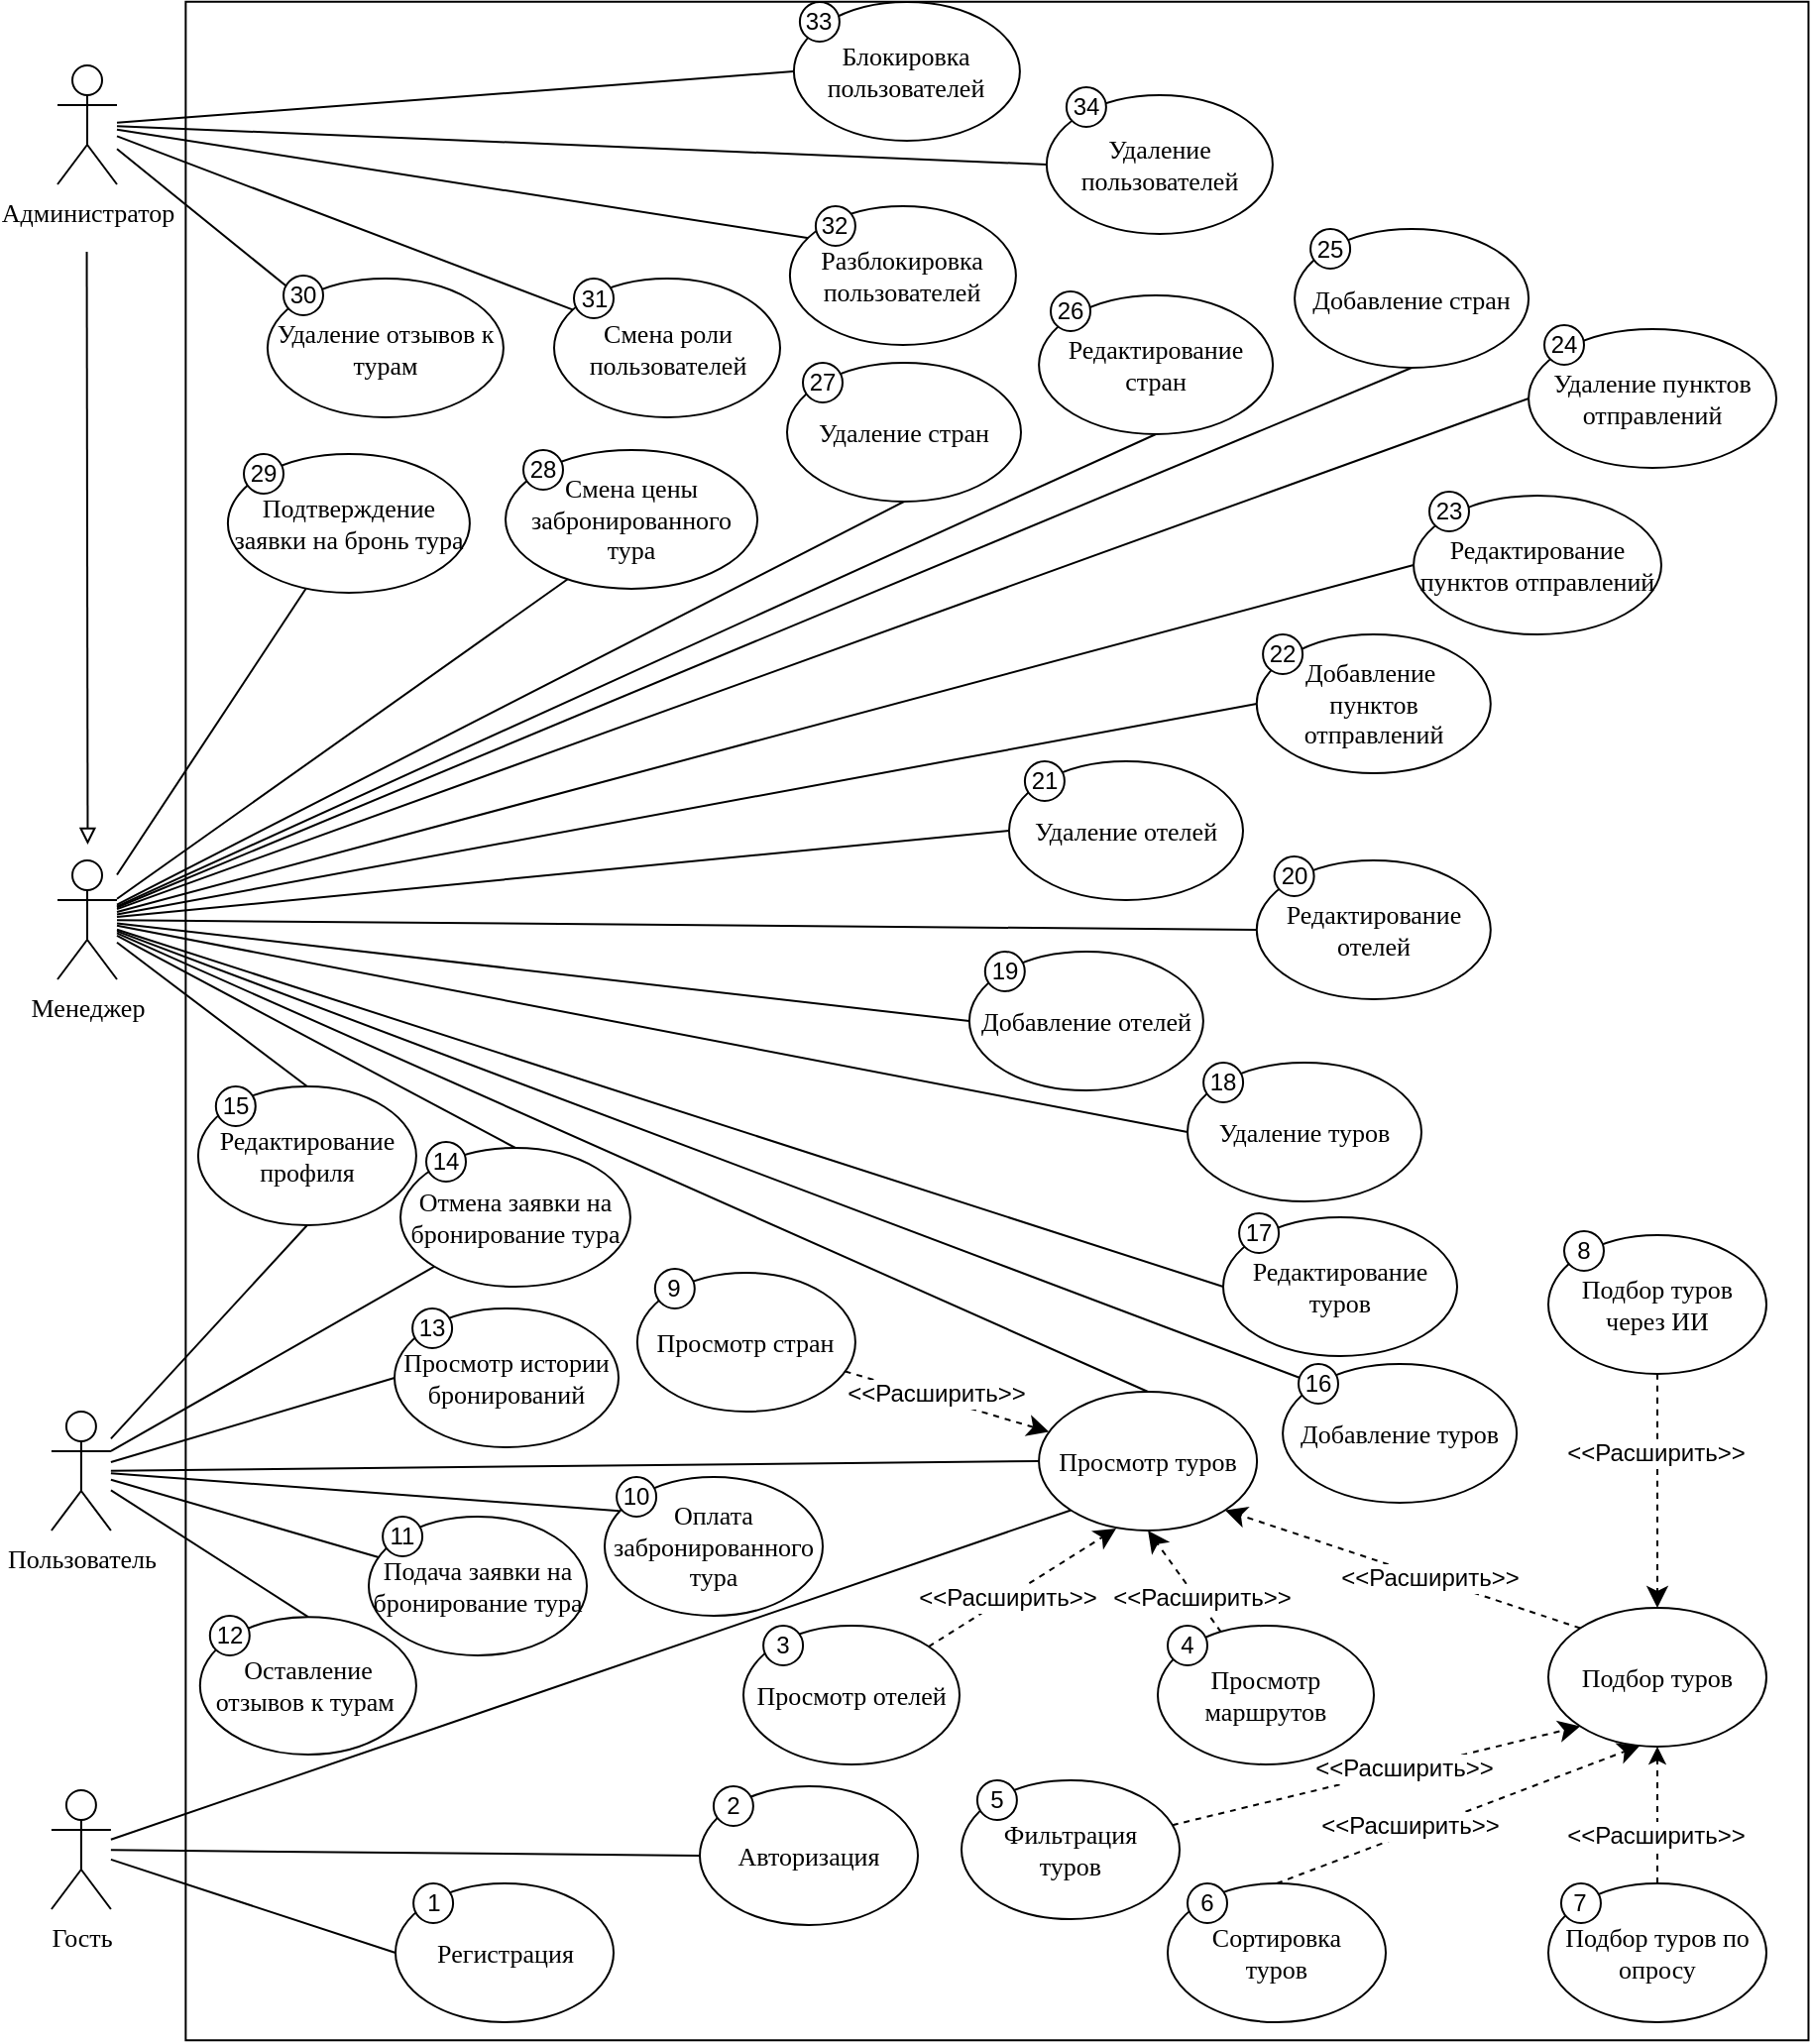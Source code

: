 <mxfile version="26.2.14">
  <diagram name="Страница — 1" id="NZbn_GLvDckBzevisfvI">
    <mxGraphModel dx="1895" dy="1116" grid="0" gridSize="10" guides="1" tooltips="1" connect="1" arrows="1" fold="1" page="0" pageScale="1" pageWidth="1169" pageHeight="1654" math="0" shadow="0">
      <root>
        <mxCell id="0" />
        <mxCell id="1" parent="0" />
        <mxCell id="JH5U76IGOBcUqnHT-_Kr-2" value="" style="rounded=0;whiteSpace=wrap;html=1;rotation=90;" parent="1" vertex="1">
          <mxGeometry x="207.83" y="419.73" width="1028.25" height="818.55" as="geometry" />
        </mxCell>
        <mxCell id="p_r1cKh_CzRkiVNsoP0s-78" style="edgeStyle=none;curved=1;rounded=0;orthogonalLoop=1;jettySize=auto;html=1;entryX=0;entryY=0.5;entryDx=0;entryDy=0;fontSize=12;startSize=8;endSize=8;endArrow=none;endFill=0;" parent="1" source="svQCepNTFexyG-QFbBfc-3" target="p_r1cKh_CzRkiVNsoP0s-5" edge="1">
          <mxGeometry relative="1" as="geometry" />
        </mxCell>
        <mxCell id="bwHQZoLI509qidypqNT2-47" style="rounded=0;orthogonalLoop=1;jettySize=auto;html=1;entryX=0;entryY=0.5;entryDx=0;entryDy=0;endArrow=none;endFill=0;" parent="1" source="svQCepNTFexyG-QFbBfc-3" target="JH5U76IGOBcUqnHT-_Kr-12" edge="1">
          <mxGeometry relative="1" as="geometry" />
        </mxCell>
        <mxCell id="pDSoibewKa74b2x92ERq-3" style="edgeStyle=none;curved=1;rounded=0;orthogonalLoop=1;jettySize=auto;html=1;entryX=0;entryY=1;entryDx=0;entryDy=0;fontSize=12;startSize=8;endSize=8;endArrow=none;startFill=0;" parent="1" source="svQCepNTFexyG-QFbBfc-3" target="PDdnuKzg3xYcXvbAcvYy-11" edge="1">
          <mxGeometry relative="1" as="geometry" />
        </mxCell>
        <mxCell id="svQCepNTFexyG-QFbBfc-3" value="Гость" style="shape=umlActor;verticalLabelPosition=bottom;verticalAlign=top;html=1;outlineConnect=0;fontFamily=Times New Roman;fontSize=13;" parent="1" vertex="1">
          <mxGeometry x="244.95" y="1217" width="30" height="60" as="geometry" />
        </mxCell>
        <mxCell id="OeR3qFUjESxq3L1rICcf-12" style="edgeStyle=none;shape=connector;rounded=0;orthogonalLoop=1;jettySize=auto;html=1;labelBackgroundColor=default;strokeColor=default;align=center;verticalAlign=middle;fontFamily=Helvetica;fontSize=11;fontColor=default;endArrow=none;endFill=0;entryX=0.5;entryY=0;entryDx=0;entryDy=0;" parent="1" source="svQCepNTFexyG-QFbBfc-7" target="OeR3qFUjESxq3L1rICcf-9" edge="1">
          <mxGeometry relative="1" as="geometry" />
        </mxCell>
        <mxCell id="OeR3qFUjESxq3L1rICcf-13" style="edgeStyle=none;shape=connector;rounded=0;orthogonalLoop=1;jettySize=auto;html=1;labelBackgroundColor=default;strokeColor=default;align=center;verticalAlign=middle;fontFamily=Helvetica;fontSize=11;fontColor=default;endArrow=none;endFill=0;" parent="1" source="svQCepNTFexyG-QFbBfc-7" target="OeR3qFUjESxq3L1rICcf-8" edge="1">
          <mxGeometry relative="1" as="geometry">
            <mxPoint x="294.95" y="1129.396" as="sourcePoint" />
          </mxGeometry>
        </mxCell>
        <mxCell id="MzlMPMZbUSvePP-ofC2E-21" style="edgeStyle=none;curved=1;rounded=0;orthogonalLoop=1;jettySize=auto;html=1;exitX=1;exitY=0.333;exitDx=0;exitDy=0;exitPerimeter=0;entryX=0;entryY=1;entryDx=0;entryDy=0;fontSize=12;startSize=8;endSize=8;endArrow=none;startFill=0;" parent="1" source="svQCepNTFexyG-QFbBfc-7" target="MzlMPMZbUSvePP-ofC2E-16" edge="1">
          <mxGeometry relative="1" as="geometry" />
        </mxCell>
        <mxCell id="MzlMPMZbUSvePP-ofC2E-22" style="edgeStyle=none;curved=1;rounded=0;orthogonalLoop=1;jettySize=auto;html=1;entryX=0.067;entryY=0.244;entryDx=0;entryDy=0;fontSize=12;startSize=8;endSize=8;endArrow=none;startFill=0;entryPerimeter=0;" parent="1" source="svQCepNTFexyG-QFbBfc-7" target="MzlMPMZbUSvePP-ofC2E-18" edge="1">
          <mxGeometry relative="1" as="geometry" />
        </mxCell>
        <mxCell id="MzlMPMZbUSvePP-ofC2E-54" style="edgeStyle=none;curved=1;rounded=0;orthogonalLoop=1;jettySize=auto;html=1;entryX=0.5;entryY=1;entryDx=0;entryDy=0;fontSize=12;startSize=8;endSize=8;endArrow=none;startFill=0;" parent="1" source="svQCepNTFexyG-QFbBfc-7" target="MzlMPMZbUSvePP-ofC2E-52" edge="1">
          <mxGeometry relative="1" as="geometry" />
        </mxCell>
        <mxCell id="PDdnuKzg3xYcXvbAcvYy-16" style="edgeStyle=none;curved=1;rounded=0;orthogonalLoop=1;jettySize=auto;html=1;entryX=0;entryY=0.5;entryDx=0;entryDy=0;fontSize=12;startSize=8;endSize=8;endArrow=none;startFill=0;" parent="1" source="svQCepNTFexyG-QFbBfc-7" target="PDdnuKzg3xYcXvbAcvYy-11" edge="1">
          <mxGeometry relative="1" as="geometry" />
        </mxCell>
        <mxCell id="PDdnuKzg3xYcXvbAcvYy-90" style="edgeStyle=none;curved=1;rounded=0;orthogonalLoop=1;jettySize=auto;html=1;fontSize=12;startSize=8;endSize=8;endArrow=none;startFill=0;entryX=0;entryY=0.5;entryDx=0;entryDy=0;" parent="1" source="svQCepNTFexyG-QFbBfc-7" target="PDdnuKzg3xYcXvbAcvYy-86" edge="1">
          <mxGeometry relative="1" as="geometry">
            <mxPoint x="677" y="1135" as="targetPoint" />
          </mxGeometry>
        </mxCell>
        <mxCell id="svQCepNTFexyG-QFbBfc-7" value="Пользователь" style="shape=umlActor;verticalLabelPosition=bottom;verticalAlign=top;html=1;outlineConnect=0;fontFamily=Times New Roman;fontSize=13;" parent="1" vertex="1">
          <mxGeometry x="244.95" y="1026" width="30" height="60" as="geometry" />
        </mxCell>
        <mxCell id="JH5U76IGOBcUqnHT-_Kr-21" style="rounded=0;orthogonalLoop=1;jettySize=auto;html=1;exitX=0.5;exitY=0;exitDx=0;exitDy=0;dashed=1;endArrow=classic;endFill=1;entryX=0.5;entryY=1;entryDx=0;entryDy=0;" parent="1" source="OeR3qFUjESxq3L1rICcf-7" target="OeR3qFUjESxq3L1rICcf-10" edge="1">
          <mxGeometry relative="1" as="geometry" />
        </mxCell>
        <mxCell id="OeR3qFUjESxq3L1rICcf-7" value="&lt;span style=&quot;font-size: 13px;&quot;&gt;Подбор туров по опросу&lt;/span&gt;" style="ellipse;whiteSpace=wrap;html=1;fontFamily=Times New Roman;" parent="1" vertex="1">
          <mxGeometry x="1000" y="1264" width="110" height="70" as="geometry" />
        </mxCell>
        <mxCell id="OeR3qFUjESxq3L1rICcf-8" value="Подача заявки на бронирование тура" style="ellipse;whiteSpace=wrap;html=1;fontFamily=Times New Roman;fontSize=13;" parent="1" vertex="1">
          <mxGeometry x="405" y="1079" width="110" height="70" as="geometry" />
        </mxCell>
        <mxCell id="OeR3qFUjESxq3L1rICcf-9" value="&lt;font&gt;Оставление отзывов к турам&amp;nbsp;&lt;/font&gt;" style="ellipse;whiteSpace=wrap;html=1;fontFamily=Times New Roman;fontSize=13;" parent="1" vertex="1">
          <mxGeometry x="319.9" y="1129.6" width="109.05" height="69.4" as="geometry" />
        </mxCell>
        <mxCell id="pDSoibewKa74b2x92ERq-12" style="edgeStyle=none;curved=1;rounded=0;orthogonalLoop=1;jettySize=auto;html=1;exitX=0;exitY=0;exitDx=0;exitDy=0;entryX=1;entryY=1;entryDx=0;entryDy=0;fontSize=12;startSize=8;endSize=8;dashed=1;" parent="1" source="OeR3qFUjESxq3L1rICcf-10" target="PDdnuKzg3xYcXvbAcvYy-11" edge="1">
          <mxGeometry relative="1" as="geometry" />
        </mxCell>
        <mxCell id="OeR3qFUjESxq3L1rICcf-10" value="&lt;span style=&quot;font-size: 13px;&quot;&gt;Подбор туров&lt;/span&gt;" style="ellipse;whiteSpace=wrap;html=1;fontFamily=Times New Roman;" parent="1" vertex="1">
          <mxGeometry x="1000.0" y="1125" width="110" height="70" as="geometry" />
        </mxCell>
        <mxCell id="MzlMPMZbUSvePP-ofC2E-49" style="edgeStyle=none;curved=1;rounded=0;orthogonalLoop=1;jettySize=auto;html=1;entryX=0.251;entryY=0.925;entryDx=0;entryDy=0;fontSize=12;startSize=8;endSize=8;endArrow=none;startFill=0;entryPerimeter=0;" parent="1" source="zMWsZsheXrGuxRjLxGXC-20" target="MzlMPMZbUSvePP-ofC2E-41" edge="1">
          <mxGeometry relative="1" as="geometry" />
        </mxCell>
        <mxCell id="MzlMPMZbUSvePP-ofC2E-55" style="edgeStyle=none;curved=1;rounded=0;orthogonalLoop=1;jettySize=auto;html=1;entryX=0.5;entryY=0;entryDx=0;entryDy=0;fontSize=12;startSize=8;endSize=8;endArrow=none;startFill=0;" parent="1" source="zMWsZsheXrGuxRjLxGXC-20" target="MzlMPMZbUSvePP-ofC2E-52" edge="1">
          <mxGeometry relative="1" as="geometry" />
        </mxCell>
        <mxCell id="3vdqsZ3w8sdcXz_G86xq-1" style="edgeStyle=none;curved=1;rounded=0;orthogonalLoop=1;jettySize=auto;html=1;entryX=0.5;entryY=0;entryDx=0;entryDy=0;fontSize=12;startSize=8;endSize=8;endArrow=none;startFill=0;" parent="1" source="zMWsZsheXrGuxRjLxGXC-20" target="MzlMPMZbUSvePP-ofC2E-16" edge="1">
          <mxGeometry relative="1" as="geometry" />
        </mxCell>
        <mxCell id="PDdnuKzg3xYcXvbAcvYy-12" style="edgeStyle=none;curved=1;rounded=0;orthogonalLoop=1;jettySize=auto;html=1;entryX=0.5;entryY=0;entryDx=0;entryDy=0;fontSize=12;startSize=8;endSize=8;endArrow=none;startFill=0;" parent="1" source="zMWsZsheXrGuxRjLxGXC-20" target="PDdnuKzg3xYcXvbAcvYy-11" edge="1">
          <mxGeometry relative="1" as="geometry" />
        </mxCell>
        <mxCell id="PDdnuKzg3xYcXvbAcvYy-24" style="edgeStyle=none;curved=1;rounded=0;orthogonalLoop=1;jettySize=auto;html=1;entryX=0.5;entryY=1;entryDx=0;entryDy=0;fontSize=12;startSize=8;endSize=8;endArrow=none;startFill=0;" parent="1" source="zMWsZsheXrGuxRjLxGXC-20" target="Wh_skNTm_gRzkw5U1JLL-6" edge="1">
          <mxGeometry relative="1" as="geometry" />
        </mxCell>
        <mxCell id="PDdnuKzg3xYcXvbAcvYy-26" style="edgeStyle=none;curved=1;rounded=0;orthogonalLoop=1;jettySize=auto;html=1;entryX=0.5;entryY=1;entryDx=0;entryDy=0;fontSize=12;startSize=8;endSize=8;endArrow=none;startFill=0;" parent="1" source="zMWsZsheXrGuxRjLxGXC-20" target="Wh_skNTm_gRzkw5U1JLL-7" edge="1">
          <mxGeometry relative="1" as="geometry" />
        </mxCell>
        <mxCell id="PDdnuKzg3xYcXvbAcvYy-27" style="edgeStyle=none;curved=1;rounded=0;orthogonalLoop=1;jettySize=auto;html=1;entryX=0.5;entryY=1;entryDx=0;entryDy=0;fontSize=12;startSize=8;endSize=8;endArrow=none;startFill=0;" parent="1" source="zMWsZsheXrGuxRjLxGXC-20" target="Wh_skNTm_gRzkw5U1JLL-13" edge="1">
          <mxGeometry relative="1" as="geometry" />
        </mxCell>
        <mxCell id="PDdnuKzg3xYcXvbAcvYy-28" style="edgeStyle=none;curved=1;rounded=0;orthogonalLoop=1;jettySize=auto;html=1;entryX=0;entryY=0.5;entryDx=0;entryDy=0;fontSize=12;startSize=8;endSize=8;endArrow=none;startFill=0;" parent="1" source="zMWsZsheXrGuxRjLxGXC-20" target="Wh_skNTm_gRzkw5U1JLL-24" edge="1">
          <mxGeometry relative="1" as="geometry" />
        </mxCell>
        <mxCell id="PDdnuKzg3xYcXvbAcvYy-29" style="edgeStyle=none;curved=1;rounded=0;orthogonalLoop=1;jettySize=auto;html=1;entryX=0;entryY=0.5;entryDx=0;entryDy=0;fontSize=12;startSize=8;endSize=8;endArrow=none;startFill=0;" parent="1" source="zMWsZsheXrGuxRjLxGXC-20" target="Wh_skNTm_gRzkw5U1JLL-22" edge="1">
          <mxGeometry relative="1" as="geometry" />
        </mxCell>
        <mxCell id="PDdnuKzg3xYcXvbAcvYy-30" style="edgeStyle=none;curved=1;rounded=0;orthogonalLoop=1;jettySize=auto;html=1;entryX=0;entryY=0.5;entryDx=0;entryDy=0;fontSize=12;startSize=8;endSize=8;endArrow=none;startFill=0;" parent="1" source="zMWsZsheXrGuxRjLxGXC-20" target="Wh_skNTm_gRzkw5U1JLL-8" edge="1">
          <mxGeometry relative="1" as="geometry" />
        </mxCell>
        <mxCell id="PDdnuKzg3xYcXvbAcvYy-31" style="edgeStyle=none;curved=1;rounded=0;orthogonalLoop=1;jettySize=auto;html=1;entryX=0;entryY=0.5;entryDx=0;entryDy=0;fontSize=12;startSize=8;endSize=8;endArrow=none;startFill=0;" parent="1" source="zMWsZsheXrGuxRjLxGXC-20" target="Wh_skNTm_gRzkw5U1JLL-12" edge="1">
          <mxGeometry relative="1" as="geometry" />
        </mxCell>
        <mxCell id="PDdnuKzg3xYcXvbAcvYy-32" style="edgeStyle=none;curved=1;rounded=0;orthogonalLoop=1;jettySize=auto;html=1;entryX=0;entryY=0.5;entryDx=0;entryDy=0;fontSize=12;startSize=8;endSize=8;endArrow=none;startFill=0;" parent="1" source="zMWsZsheXrGuxRjLxGXC-20" target="Wh_skNTm_gRzkw5U1JLL-27" edge="1">
          <mxGeometry relative="1" as="geometry" />
        </mxCell>
        <mxCell id="PDdnuKzg3xYcXvbAcvYy-33" style="edgeStyle=none;curved=1;rounded=0;orthogonalLoop=1;jettySize=auto;html=1;entryX=0;entryY=0.5;entryDx=0;entryDy=0;fontSize=12;startSize=8;endSize=8;endArrow=none;startFill=0;" parent="1" source="zMWsZsheXrGuxRjLxGXC-20" target="Wh_skNTm_gRzkw5U1JLL-10" edge="1">
          <mxGeometry relative="1" as="geometry" />
        </mxCell>
        <mxCell id="PDdnuKzg3xYcXvbAcvYy-34" style="edgeStyle=none;curved=1;rounded=0;orthogonalLoop=1;jettySize=auto;html=1;entryX=0;entryY=0.5;entryDx=0;entryDy=0;fontSize=12;startSize=8;endSize=8;endArrow=none;startFill=0;" parent="1" source="zMWsZsheXrGuxRjLxGXC-20" target="Wh_skNTm_gRzkw5U1JLL-2" edge="1">
          <mxGeometry relative="1" as="geometry" />
        </mxCell>
        <mxCell id="PDdnuKzg3xYcXvbAcvYy-35" style="edgeStyle=none;curved=1;rounded=0;orthogonalLoop=1;jettySize=auto;html=1;entryX=0;entryY=0.5;entryDx=0;entryDy=0;fontSize=12;startSize=8;endSize=8;endArrow=none;startFill=0;" parent="1" source="zMWsZsheXrGuxRjLxGXC-20" target="Wh_skNTm_gRzkw5U1JLL-11" edge="1">
          <mxGeometry relative="1" as="geometry" />
        </mxCell>
        <mxCell id="PDdnuKzg3xYcXvbAcvYy-36" style="edgeStyle=none;curved=1;rounded=0;orthogonalLoop=1;jettySize=auto;html=1;entryX=0;entryY=0;entryDx=0;entryDy=0;fontSize=12;startSize=8;endSize=8;endArrow=none;startFill=0;" parent="1" source="zMWsZsheXrGuxRjLxGXC-20" target="Wh_skNTm_gRzkw5U1JLL-23" edge="1">
          <mxGeometry relative="1" as="geometry" />
        </mxCell>
        <mxCell id="zMWsZsheXrGuxRjLxGXC-20" value="Менеджер" style="shape=umlActor;verticalLabelPosition=bottom;verticalAlign=top;html=1;outlineConnect=0;fontFamily=Times New Roman;fontSize=13;" parent="1" vertex="1">
          <mxGeometry x="248" y="748" width="30" height="60" as="geometry" />
        </mxCell>
        <mxCell id="Tde1RYHnbCcCl4A8BDwN-28" style="rounded=0;orthogonalLoop=1;jettySize=auto;html=1;endArrow=none;endFill=0;" parent="1" source="zMWsZsheXrGuxRjLxGXC-27" target="zMWsZsheXrGuxRjLxGXC-20" edge="1">
          <mxGeometry relative="1" as="geometry" />
        </mxCell>
        <mxCell id="zMWsZsheXrGuxRjLxGXC-27" value="Подтверждение заявки на бронь тура" style="ellipse;whiteSpace=wrap;html=1;fontFamily=Times New Roman;fontSize=13;" parent="1" vertex="1">
          <mxGeometry x="333.95" y="543" width="122" height="70" as="geometry" />
        </mxCell>
        <mxCell id="nBBlVvWBp2isnyXZccdl-5" style="edgeStyle=none;curved=1;rounded=0;orthogonalLoop=1;jettySize=auto;html=1;entryX=0;entryY=0;entryDx=0;entryDy=0;fontSize=12;startSize=8;endSize=8;endArrow=none;endFill=0;" parent="1" source="zMWsZsheXrGuxRjLxGXC-35" target="zMWsZsheXrGuxRjLxGXC-46" edge="1">
          <mxGeometry relative="1" as="geometry" />
        </mxCell>
        <mxCell id="PDdnuKzg3xYcXvbAcvYy-73" style="edgeStyle=none;curved=1;rounded=0;orthogonalLoop=1;jettySize=auto;html=1;entryX=0;entryY=0.5;entryDx=0;entryDy=0;fontSize=12;startSize=8;endSize=8;endArrow=none;startFill=0;" parent="1" source="zMWsZsheXrGuxRjLxGXC-35" target="PDdnuKzg3xYcXvbAcvYy-65" edge="1">
          <mxGeometry relative="1" as="geometry" />
        </mxCell>
        <mxCell id="PDdnuKzg3xYcXvbAcvYy-74" style="edgeStyle=none;curved=1;rounded=0;orthogonalLoop=1;jettySize=auto;html=1;entryX=0;entryY=0.5;entryDx=0;entryDy=0;fontSize=12;startSize=8;endSize=8;endArrow=none;startFill=0;" parent="1" source="zMWsZsheXrGuxRjLxGXC-35" target="PDdnuKzg3xYcXvbAcvYy-64" edge="1">
          <mxGeometry relative="1" as="geometry" />
        </mxCell>
        <mxCell id="PDdnuKzg3xYcXvbAcvYy-75" style="edgeStyle=none;curved=1;rounded=0;orthogonalLoop=1;jettySize=auto;html=1;entryX=0;entryY=1;entryDx=0;entryDy=0;fontSize=12;startSize=8;endSize=8;endArrow=none;startFill=0;" parent="1" source="zMWsZsheXrGuxRjLxGXC-35" target="PDdnuKzg3xYcXvbAcvYy-71" edge="1">
          <mxGeometry relative="1" as="geometry" />
        </mxCell>
        <mxCell id="PDdnuKzg3xYcXvbAcvYy-76" style="edgeStyle=none;curved=1;rounded=0;orthogonalLoop=1;jettySize=auto;html=1;entryX=0;entryY=1;entryDx=0;entryDy=0;fontSize=12;startSize=8;endSize=8;endArrow=none;startFill=0;" parent="1" source="zMWsZsheXrGuxRjLxGXC-35" target="PDdnuKzg3xYcXvbAcvYy-69" edge="1">
          <mxGeometry relative="1" as="geometry" />
        </mxCell>
        <mxCell id="zMWsZsheXrGuxRjLxGXC-35" value="Администратор" style="shape=umlActor;verticalLabelPosition=bottom;verticalAlign=top;html=1;outlineConnect=0;fontFamily=Times New Roman;fontSize=13;" parent="1" vertex="1">
          <mxGeometry x="248" y="347" width="30" height="60" as="geometry" />
        </mxCell>
        <mxCell id="zMWsZsheXrGuxRjLxGXC-46" value="Удаление отзывов к турам" style="ellipse;whiteSpace=wrap;html=1;fontFamily=Times New Roman;fontSize=13;" parent="1" vertex="1">
          <mxGeometry x="353.95" y="454.5" width="119" height="70" as="geometry" />
        </mxCell>
        <mxCell id="p_r1cKh_CzRkiVNsoP0s-5" value="&lt;span style=&quot;font-size: 13px;&quot;&gt;Авторизация&lt;/span&gt;" style="ellipse;whiteSpace=wrap;html=1;fontFamily=Times New Roman;" parent="1" vertex="1">
          <mxGeometry x="572" y="1215" width="110" height="70" as="geometry" />
        </mxCell>
        <mxCell id="p_r1cKh_CzRkiVNsoP0s-27" style="edgeStyle=none;curved=1;rounded=0;orthogonalLoop=1;jettySize=auto;html=1;exitX=1;exitY=0.5;exitDx=0;exitDy=0;fontSize=12;startSize=8;endSize=8;" parent="1" edge="1">
          <mxGeometry relative="1" as="geometry">
            <mxPoint x="894.95" y="965" as="sourcePoint" />
            <mxPoint x="894.95" y="965" as="targetPoint" />
          </mxGeometry>
        </mxCell>
        <mxCell id="JH5U76IGOBcUqnHT-_Kr-12" value="&lt;span style=&quot;font-size: 13px;&quot;&gt;Регистрация&lt;/span&gt;" style="ellipse;whiteSpace=wrap;html=1;fontFamily=Times New Roman;" parent="1" vertex="1">
          <mxGeometry x="418.5" y="1264" width="110" height="70" as="geometry" />
        </mxCell>
        <mxCell id="JH5U76IGOBcUqnHT-_Kr-34" style="edgeStyle=orthogonalEdgeStyle;rounded=0;orthogonalLoop=1;jettySize=auto;html=1;exitX=0.5;exitY=1;exitDx=0;exitDy=0;" parent="1" edge="1">
          <mxGeometry relative="1" as="geometry">
            <mxPoint x="624" y="482" as="sourcePoint" />
            <mxPoint x="624" y="482" as="targetPoint" />
          </mxGeometry>
        </mxCell>
        <mxCell id="Tde1RYHnbCcCl4A8BDwN-33" value="2" style="ellipse;whiteSpace=wrap;html=1;aspect=fixed;" parent="1" vertex="1">
          <mxGeometry x="578.95" y="1215" width="20" height="20" as="geometry" />
        </mxCell>
        <mxCell id="Tde1RYHnbCcCl4A8BDwN-34" value="1" style="ellipse;whiteSpace=wrap;html=1;aspect=fixed;" parent="1" vertex="1">
          <mxGeometry x="427.55" y="1264" width="20" height="20" as="geometry" />
        </mxCell>
        <mxCell id="Tde1RYHnbCcCl4A8BDwN-38" value="11" style="ellipse;whiteSpace=wrap;html=1;aspect=fixed;" parent="1" vertex="1">
          <mxGeometry x="412.05" y="1079" width="20" height="20" as="geometry" />
        </mxCell>
        <mxCell id="Tde1RYHnbCcCl4A8BDwN-39" value="12" style="ellipse;whiteSpace=wrap;html=1;aspect=fixed;" parent="1" vertex="1">
          <mxGeometry x="324.9" y="1129" width="20" height="20" as="geometry" />
        </mxCell>
        <mxCell id="Tde1RYHnbCcCl4A8BDwN-44" value="29" style="ellipse;whiteSpace=wrap;html=1;aspect=fixed;" parent="1" vertex="1">
          <mxGeometry x="342" y="543" width="20" height="20" as="geometry" />
        </mxCell>
        <mxCell id="MzlMPMZbUSvePP-ofC2E-16" value="Отмена заявки на бронирование тура" style="ellipse;whiteSpace=wrap;html=1;fontFamily=Times New Roman;fontSize=13;" parent="1" vertex="1">
          <mxGeometry x="421.0" y="893" width="115.95" height="70" as="geometry" />
        </mxCell>
        <mxCell id="MzlMPMZbUSvePP-ofC2E-17" value="14" style="ellipse;whiteSpace=wrap;html=1;aspect=fixed;" parent="1" vertex="1">
          <mxGeometry x="434" y="890" width="20" height="20" as="geometry" />
        </mxCell>
        <mxCell id="MzlMPMZbUSvePP-ofC2E-18" value="Оплата забронированного тура" style="ellipse;whiteSpace=wrap;html=1;fontFamily=Times New Roman;fontSize=13;" parent="1" vertex="1">
          <mxGeometry x="524" y="1059" width="110" height="70" as="geometry" />
        </mxCell>
        <mxCell id="MzlMPMZbUSvePP-ofC2E-26" style="edgeStyle=none;curved=1;rounded=0;orthogonalLoop=1;jettySize=auto;html=1;exitX=1;exitY=0.5;exitDx=0;exitDy=0;fontSize=12;startSize=8;endSize=8;" parent="1" edge="1">
          <mxGeometry relative="1" as="geometry">
            <mxPoint x="855.95" y="673" as="sourcePoint" />
            <mxPoint x="855.95" y="673" as="targetPoint" />
          </mxGeometry>
        </mxCell>
        <mxCell id="MzlMPMZbUSvePP-ofC2E-33" style="edgeStyle=none;curved=1;rounded=0;orthogonalLoop=1;jettySize=auto;html=1;exitX=1;exitY=0.5;exitDx=0;exitDy=0;fontSize=12;startSize=8;endSize=8;" parent="1" edge="1">
          <mxGeometry relative="1" as="geometry">
            <mxPoint x="1072.95" y="842" as="sourcePoint" />
            <mxPoint x="1072.95" y="842" as="targetPoint" />
          </mxGeometry>
        </mxCell>
        <mxCell id="MzlMPMZbUSvePP-ofC2E-41" value="Смена цены забронированного тура" style="ellipse;whiteSpace=wrap;html=1;fontFamily=Times New Roman;fontSize=13;" parent="1" vertex="1">
          <mxGeometry x="474" y="541" width="127.05" height="70" as="geometry" />
        </mxCell>
        <mxCell id="MzlMPMZbUSvePP-ofC2E-52" value="Редактирование профиля" style="ellipse;whiteSpace=wrap;html=1;fontFamily=Times New Roman;fontSize=13;" parent="1" vertex="1">
          <mxGeometry x="318.95" y="862" width="110" height="70" as="geometry" />
        </mxCell>
        <mxCell id="MzlMPMZbUSvePP-ofC2E-53" value="15" style="ellipse;whiteSpace=wrap;html=1;aspect=fixed;" parent="1" vertex="1">
          <mxGeometry x="327.9" y="862" width="20" height="20" as="geometry" />
        </mxCell>
        <mxCell id="Wh_skNTm_gRzkw5U1JLL-2" value="Удаление туров" style="ellipse;whiteSpace=wrap;html=1;fontFamily=Times New Roman;fontSize=13;" parent="1" vertex="1">
          <mxGeometry x="818" y="850" width="118" height="70" as="geometry" />
        </mxCell>
        <mxCell id="Wh_skNTm_gRzkw5U1JLL-6" value="Удаление стран" style="ellipse;whiteSpace=wrap;html=1;fontFamily=Times New Roman;fontSize=13;" parent="1" vertex="1">
          <mxGeometry x="616" y="497" width="118" height="70" as="geometry" />
        </mxCell>
        <mxCell id="Wh_skNTm_gRzkw5U1JLL-7" value="Редактирование стран" style="ellipse;whiteSpace=wrap;html=1;fontFamily=Times New Roman;fontSize=13;" parent="1" vertex="1">
          <mxGeometry x="743.05" y="463" width="118" height="70" as="geometry" />
        </mxCell>
        <mxCell id="Wh_skNTm_gRzkw5U1JLL-8" value="Добавление&amp;nbsp;&lt;div&gt;пунктов отправлений&lt;/div&gt;" style="ellipse;whiteSpace=wrap;html=1;fontFamily=Times New Roman;fontSize=13;" parent="1" vertex="1">
          <mxGeometry x="852.9" y="634" width="118" height="70" as="geometry" />
        </mxCell>
        <mxCell id="Wh_skNTm_gRzkw5U1JLL-10" value="Добавление отелей" style="ellipse;whiteSpace=wrap;html=1;fontFamily=Times New Roman;fontSize=13;" parent="1" vertex="1">
          <mxGeometry x="707.95" y="794" width="118" height="70" as="geometry" />
        </mxCell>
        <mxCell id="Wh_skNTm_gRzkw5U1JLL-11" value="Редактирование туров" style="ellipse;whiteSpace=wrap;html=1;fontFamily=Times New Roman;fontSize=13;" parent="1" vertex="1">
          <mxGeometry x="836" y="928" width="118" height="70" as="geometry" />
        </mxCell>
        <mxCell id="Wh_skNTm_gRzkw5U1JLL-12" value="Удаление отелей" style="ellipse;whiteSpace=wrap;html=1;fontFamily=Times New Roman;fontSize=13;" parent="1" vertex="1">
          <mxGeometry x="728" y="698" width="118" height="70" as="geometry" />
        </mxCell>
        <mxCell id="Wh_skNTm_gRzkw5U1JLL-13" value="Добавление стран" style="ellipse;whiteSpace=wrap;html=1;fontFamily=Times New Roman;fontSize=13;" parent="1" vertex="1">
          <mxGeometry x="872.05" y="429.5" width="118" height="70" as="geometry" />
        </mxCell>
        <mxCell id="Wh_skNTm_gRzkw5U1JLL-22" value="Редактирование&lt;div&gt;пунктов отправлений&lt;/div&gt;" style="ellipse;whiteSpace=wrap;html=1;fontFamily=Times New Roman;fontSize=13;" parent="1" vertex="1">
          <mxGeometry x="932.05" y="564" width="124.95" height="70" as="geometry" />
        </mxCell>
        <mxCell id="Wh_skNTm_gRzkw5U1JLL-23" value="Добавление туров" style="ellipse;whiteSpace=wrap;html=1;fontFamily=Times New Roman;fontSize=13;" parent="1" vertex="1">
          <mxGeometry x="866.05" y="1002" width="118" height="70" as="geometry" />
        </mxCell>
        <mxCell id="Wh_skNTm_gRzkw5U1JLL-24" value="Удаление пунктов отправлений" style="ellipse;whiteSpace=wrap;html=1;fontFamily=Times New Roman;fontSize=13;" parent="1" vertex="1">
          <mxGeometry x="990.05" y="480" width="124.95" height="70" as="geometry" />
        </mxCell>
        <mxCell id="Wh_skNTm_gRzkw5U1JLL-27" value="Редактирование отелей" style="ellipse;whiteSpace=wrap;html=1;fontFamily=Times New Roman;fontSize=13;" parent="1" vertex="1">
          <mxGeometry x="852.9" y="748" width="118" height="70" as="geometry" />
        </mxCell>
        <mxCell id="pDSoibewKa74b2x92ERq-5" style="edgeStyle=none;curved=1;rounded=0;orthogonalLoop=1;jettySize=auto;html=1;fontSize=12;startSize=8;endSize=8;endArrow=classic;startFill=0;endFill=1;dashed=1;" parent="1" source="Wh_skNTm_gRzkw5U1JLL-28" target="PDdnuKzg3xYcXvbAcvYy-11" edge="1">
          <mxGeometry relative="1" as="geometry" />
        </mxCell>
        <mxCell id="Wh_skNTm_gRzkw5U1JLL-28" value="&lt;font style=&quot;font-size: 13px;&quot;&gt;Просмотр стран&lt;/font&gt;" style="ellipse;whiteSpace=wrap;html=1;fontFamily=Times New Roman;" parent="1" vertex="1">
          <mxGeometry x="540.45" y="956" width="110" height="70" as="geometry" />
        </mxCell>
        <mxCell id="pDSoibewKa74b2x92ERq-6" style="edgeStyle=none;curved=1;rounded=0;orthogonalLoop=1;jettySize=auto;html=1;entryX=0.354;entryY=0.986;entryDx=0;entryDy=0;fontSize=12;startSize=8;endSize=8;dashed=1;entryPerimeter=0;" parent="1" source="Wh_skNTm_gRzkw5U1JLL-29" target="PDdnuKzg3xYcXvbAcvYy-11" edge="1">
          <mxGeometry relative="1" as="geometry" />
        </mxCell>
        <mxCell id="Wh_skNTm_gRzkw5U1JLL-29" value="&lt;font style=&quot;font-size: 13px;&quot;&gt;Просмотр отелей&lt;/font&gt;" style="ellipse;whiteSpace=wrap;html=1;fontFamily=Times New Roman;" parent="1" vertex="1">
          <mxGeometry x="594" y="1134" width="109" height="70" as="geometry" />
        </mxCell>
        <mxCell id="PDdnuKzg3xYcXvbAcvYy-78" style="edgeStyle=none;curved=1;rounded=0;orthogonalLoop=1;jettySize=auto;html=1;fontSize=12;startSize=8;endSize=8;entryX=0;entryY=1;entryDx=0;entryDy=0;endArrow=classic;endFill=1;dashed=1;" parent="1" source="Wh_skNTm_gRzkw5U1JLL-30" target="OeR3qFUjESxq3L1rICcf-10" edge="1">
          <mxGeometry relative="1" as="geometry" />
        </mxCell>
        <mxCell id="Wh_skNTm_gRzkw5U1JLL-30" value="&lt;font style=&quot;font-size: 13px;&quot;&gt;Фильтрация&lt;/font&gt;&lt;div&gt;&lt;font style=&quot;font-size: 13px;&quot;&gt;туров&lt;/font&gt;&lt;/div&gt;" style="ellipse;whiteSpace=wrap;html=1;fontFamily=Times New Roman;" parent="1" vertex="1">
          <mxGeometry x="704.0" y="1212" width="110" height="70" as="geometry" />
        </mxCell>
        <mxCell id="PDdnuKzg3xYcXvbAcvYy-79" style="edgeStyle=none;curved=1;rounded=0;orthogonalLoop=1;jettySize=auto;html=1;entryX=0.42;entryY=0.993;entryDx=0;entryDy=0;fontSize=12;startSize=8;endSize=8;exitX=0.5;exitY=0;exitDx=0;exitDy=0;endArrow=classic;endFill=1;dashed=1;entryPerimeter=0;" parent="1" source="Wh_skNTm_gRzkw5U1JLL-31" target="OeR3qFUjESxq3L1rICcf-10" edge="1">
          <mxGeometry relative="1" as="geometry" />
        </mxCell>
        <mxCell id="Wh_skNTm_gRzkw5U1JLL-31" value="&lt;span style=&quot;font-size: 13px;&quot;&gt;Сортировка&lt;/span&gt;&lt;br&gt;&lt;div&gt;&lt;font style=&quot;font-size: 13px;&quot;&gt;туров&lt;/font&gt;&lt;/div&gt;" style="ellipse;whiteSpace=wrap;html=1;fontFamily=Times New Roman;" parent="1" vertex="1">
          <mxGeometry x="808" y="1264" width="110" height="70" as="geometry" />
        </mxCell>
        <mxCell id="PDdnuKzg3xYcXvbAcvYy-80" style="edgeStyle=none;curved=1;rounded=0;orthogonalLoop=1;jettySize=auto;html=1;entryX=0.5;entryY=0;entryDx=0;entryDy=0;fontSize=12;startSize=8;endSize=8;endArrow=classic;endFill=1;dashed=1;" parent="1" source="Wh_skNTm_gRzkw5U1JLL-32" target="OeR3qFUjESxq3L1rICcf-10" edge="1">
          <mxGeometry relative="1" as="geometry" />
        </mxCell>
        <mxCell id="Wh_skNTm_gRzkw5U1JLL-32" value="&lt;font style=&quot;font-size: 13px;&quot;&gt;Подбор туров через ИИ&lt;/font&gt;" style="ellipse;whiteSpace=wrap;html=1;fontFamily=Times New Roman;" parent="1" vertex="1">
          <mxGeometry x="1000" y="937" width="110" height="70" as="geometry" />
        </mxCell>
        <mxCell id="PDdnuKzg3xYcXvbAcvYy-4" value="5" style="ellipse;whiteSpace=wrap;html=1;aspect=fixed;" parent="1" vertex="1">
          <mxGeometry x="711.95" y="1212" width="20" height="20" as="geometry" />
        </mxCell>
        <mxCell id="PDdnuKzg3xYcXvbAcvYy-5" value="6" style="ellipse;whiteSpace=wrap;html=1;aspect=fixed;" parent="1" vertex="1">
          <mxGeometry x="818" y="1264" width="20" height="20" as="geometry" />
        </mxCell>
        <mxCell id="PDdnuKzg3xYcXvbAcvYy-7" value="7" style="ellipse;whiteSpace=wrap;html=1;aspect=fixed;" parent="1" vertex="1">
          <mxGeometry x="1006.48" y="1264" width="20" height="20" as="geometry" />
        </mxCell>
        <mxCell id="PDdnuKzg3xYcXvbAcvYy-8" value="8" style="ellipse;whiteSpace=wrap;html=1;aspect=fixed;" parent="1" vertex="1">
          <mxGeometry x="1008" y="935" width="20" height="20" as="geometry" />
        </mxCell>
        <mxCell id="PDdnuKzg3xYcXvbAcvYy-11" value="&lt;font style=&quot;font-size: 13px;&quot;&gt;Просмотр туров&lt;/font&gt;" style="ellipse;whiteSpace=wrap;html=1;fontFamily=Times New Roman;" parent="1" vertex="1">
          <mxGeometry x="743.05" y="1016" width="110" height="70" as="geometry" />
        </mxCell>
        <mxCell id="PDdnuKzg3xYcXvbAcvYy-17" value="10" style="ellipse;whiteSpace=wrap;html=1;aspect=fixed;" parent="1" vertex="1">
          <mxGeometry x="530.05" y="1059" width="20" height="20" as="geometry" />
        </mxCell>
        <mxCell id="PDdnuKzg3xYcXvbAcvYy-19" value="3" style="ellipse;whiteSpace=wrap;html=1;aspect=fixed;" parent="1" vertex="1">
          <mxGeometry x="604.05" y="1134" width="20" height="20" as="geometry" />
        </mxCell>
        <mxCell id="PDdnuKzg3xYcXvbAcvYy-20" value="9" style="ellipse;whiteSpace=wrap;html=1;aspect=fixed;" parent="1" vertex="1">
          <mxGeometry x="549.4" y="954" width="20" height="20" as="geometry" />
        </mxCell>
        <mxCell id="PDdnuKzg3xYcXvbAcvYy-23" style="edgeStyle=none;curved=1;rounded=0;orthogonalLoop=1;jettySize=auto;html=1;exitX=0;exitY=0.5;exitDx=0;exitDy=0;fontSize=12;startSize=8;endSize=8;" parent="1" source="Wh_skNTm_gRzkw5U1JLL-24" target="Wh_skNTm_gRzkw5U1JLL-24" edge="1">
          <mxGeometry relative="1" as="geometry" />
        </mxCell>
        <mxCell id="PDdnuKzg3xYcXvbAcvYy-37" value="16" style="ellipse;whiteSpace=wrap;html=1;aspect=fixed;" parent="1" vertex="1">
          <mxGeometry x="874" y="1002" width="20" height="20" as="geometry" />
        </mxCell>
        <mxCell id="PDdnuKzg3xYcXvbAcvYy-38" value="17" style="ellipse;whiteSpace=wrap;html=1;aspect=fixed;" parent="1" vertex="1">
          <mxGeometry x="844.05" y="926" width="20" height="20" as="geometry" />
        </mxCell>
        <mxCell id="PDdnuKzg3xYcXvbAcvYy-39" value="18" style="ellipse;whiteSpace=wrap;html=1;aspect=fixed;" parent="1" vertex="1">
          <mxGeometry x="826.05" y="850" width="20" height="20" as="geometry" />
        </mxCell>
        <mxCell id="PDdnuKzg3xYcXvbAcvYy-40" value="19" style="ellipse;whiteSpace=wrap;html=1;aspect=fixed;" parent="1" vertex="1">
          <mxGeometry x="715.9" y="794" width="20" height="20" as="geometry" />
        </mxCell>
        <mxCell id="PDdnuKzg3xYcXvbAcvYy-41" value="20" style="ellipse;whiteSpace=wrap;html=1;aspect=fixed;" parent="1" vertex="1">
          <mxGeometry x="861.8" y="746" width="20" height="20" as="geometry" />
        </mxCell>
        <mxCell id="PDdnuKzg3xYcXvbAcvYy-42" value="21" style="ellipse;whiteSpace=wrap;html=1;aspect=fixed;" parent="1" vertex="1">
          <mxGeometry x="735.95" y="698" width="20" height="20" as="geometry" />
        </mxCell>
        <mxCell id="PDdnuKzg3xYcXvbAcvYy-44" value="22" style="ellipse;whiteSpace=wrap;html=1;aspect=fixed;" parent="1" vertex="1">
          <mxGeometry x="856.05" y="634" width="20" height="20" as="geometry" />
        </mxCell>
        <mxCell id="PDdnuKzg3xYcXvbAcvYy-45" value="23" style="ellipse;whiteSpace=wrap;html=1;aspect=fixed;" parent="1" vertex="1">
          <mxGeometry x="940" y="562" width="20" height="20" as="geometry" />
        </mxCell>
        <mxCell id="PDdnuKzg3xYcXvbAcvYy-46" value="24" style="ellipse;whiteSpace=wrap;html=1;aspect=fixed;" parent="1" vertex="1">
          <mxGeometry x="998" y="478" width="20" height="20" as="geometry" />
        </mxCell>
        <mxCell id="PDdnuKzg3xYcXvbAcvYy-47" value="25" style="ellipse;whiteSpace=wrap;html=1;aspect=fixed;" parent="1" vertex="1">
          <mxGeometry x="880.05" y="429.5" width="20" height="20" as="geometry" />
        </mxCell>
        <mxCell id="PDdnuKzg3xYcXvbAcvYy-48" value="26" style="ellipse;whiteSpace=wrap;html=1;aspect=fixed;" parent="1" vertex="1">
          <mxGeometry x="749" y="461" width="20" height="20" as="geometry" />
        </mxCell>
        <mxCell id="PDdnuKzg3xYcXvbAcvYy-49" value="27" style="ellipse;whiteSpace=wrap;html=1;aspect=fixed;" parent="1" vertex="1">
          <mxGeometry x="624" y="497" width="20" height="20" as="geometry" />
        </mxCell>
        <mxCell id="PDdnuKzg3xYcXvbAcvYy-52" value="28" style="ellipse;whiteSpace=wrap;html=1;aspect=fixed;" parent="1" vertex="1">
          <mxGeometry x="483" y="541" width="20" height="20" as="geometry" />
        </mxCell>
        <mxCell id="PDdnuKzg3xYcXvbAcvYy-54" value="30" style="ellipse;whiteSpace=wrap;html=1;aspect=fixed;" parent="1" vertex="1">
          <mxGeometry x="362" y="453" width="20" height="20" as="geometry" />
        </mxCell>
        <mxCell id="PDdnuKzg3xYcXvbAcvYy-64" value="Блокировка пользователей" style="ellipse;whiteSpace=wrap;html=1;fontFamily=Times New Roman;fontSize=13;" parent="1" vertex="1">
          <mxGeometry x="619.45" y="315" width="114" height="70" as="geometry" />
        </mxCell>
        <mxCell id="PDdnuKzg3xYcXvbAcvYy-65" value="Удаление пользователей" style="ellipse;whiteSpace=wrap;html=1;fontFamily=Times New Roman;fontSize=13;" parent="1" vertex="1">
          <mxGeometry x="746.95" y="362" width="114" height="70" as="geometry" />
        </mxCell>
        <mxCell id="PDdnuKzg3xYcXvbAcvYy-66" value="Смена роли пользователей" style="ellipse;whiteSpace=wrap;html=1;fontFamily=Times New Roman;fontSize=13;" parent="1" vertex="1">
          <mxGeometry x="498.5" y="454.5" width="114" height="70" as="geometry" />
        </mxCell>
        <mxCell id="PDdnuKzg3xYcXvbAcvYy-67" value="34" style="ellipse;whiteSpace=wrap;html=1;aspect=fixed;" parent="1" vertex="1">
          <mxGeometry x="756.95" y="358" width="20" height="20" as="geometry" />
        </mxCell>
        <mxCell id="PDdnuKzg3xYcXvbAcvYy-68" value="33" style="ellipse;whiteSpace=wrap;html=1;aspect=fixed;" parent="1" vertex="1">
          <mxGeometry x="622.45" y="315" width="20" height="20" as="geometry" />
        </mxCell>
        <mxCell id="PDdnuKzg3xYcXvbAcvYy-69" value="31" style="ellipse;whiteSpace=wrap;html=1;aspect=fixed;" parent="1" vertex="1">
          <mxGeometry x="508.5" y="454.5" width="20" height="20" as="geometry" />
        </mxCell>
        <mxCell id="PDdnuKzg3xYcXvbAcvYy-70" value="Разблокировка пользователей" style="ellipse;whiteSpace=wrap;html=1;fontFamily=Times New Roman;fontSize=13;" parent="1" vertex="1">
          <mxGeometry x="617.45" y="418" width="114" height="70" as="geometry" />
        </mxCell>
        <mxCell id="PDdnuKzg3xYcXvbAcvYy-71" value="32" style="ellipse;whiteSpace=wrap;html=1;aspect=fixed;" parent="1" vertex="1">
          <mxGeometry x="630.45" y="418" width="20" height="20" as="geometry" />
        </mxCell>
        <mxCell id="bwHQZoLI509qidypqNT2-46" value="&lt;font&gt;&amp;lt;&amp;lt;Расширить&amp;gt;&amp;gt;&lt;/font&gt;" style="edgeLabel;html=1;align=center;verticalAlign=middle;resizable=0;points=[];fontSize=12;" parent="1" vertex="1" connectable="0">
          <mxGeometry x="990.052" y="1055.996" as="geometry">
            <mxPoint x="64" y="-9" as="offset" />
          </mxGeometry>
        </mxCell>
        <mxCell id="PDdnuKzg3xYcXvbAcvYy-81" value="&lt;font&gt;&amp;lt;&amp;lt;Расширить&amp;gt;&amp;gt;&lt;/font&gt;" style="edgeLabel;html=1;align=center;verticalAlign=middle;resizable=0;points=[];fontSize=12;" parent="1" vertex="1" connectable="0">
          <mxGeometry x="990.052" y="1248.996" as="geometry">
            <mxPoint x="64" y="-9" as="offset" />
          </mxGeometry>
        </mxCell>
        <mxCell id="PDdnuKzg3xYcXvbAcvYy-82" value="&lt;font&gt;&amp;lt;&amp;lt;Расширить&amp;gt;&amp;gt;&lt;/font&gt;" style="edgeLabel;html=1;align=center;verticalAlign=middle;resizable=0;points=[];fontSize=12;" parent="1" vertex="1" connectable="0">
          <mxGeometry x="863.002" y="1214.996" as="geometry">
            <mxPoint x="64" y="-9" as="offset" />
          </mxGeometry>
        </mxCell>
        <mxCell id="PDdnuKzg3xYcXvbAcvYy-83" value="&lt;font&gt;&amp;lt;&amp;lt;Расширить&amp;gt;&amp;gt;&lt;/font&gt;" style="edgeLabel;html=1;align=center;verticalAlign=middle;resizable=0;points=[];fontSize=12;" parent="1" vertex="1" connectable="0">
          <mxGeometry x="866.052" y="1243.996" as="geometry">
            <mxPoint x="64" y="-9" as="offset" />
          </mxGeometry>
        </mxCell>
        <mxCell id="PDdnuKzg3xYcXvbAcvYy-85" style="rounded=0;orthogonalLoop=1;jettySize=auto;html=1;endArrow=block;endFill=0;" parent="1" edge="1">
          <mxGeometry relative="1" as="geometry">
            <mxPoint x="262.77" y="441" as="sourcePoint" />
            <mxPoint x="263.24" y="740" as="targetPoint" />
          </mxGeometry>
        </mxCell>
        <mxCell id="PDdnuKzg3xYcXvbAcvYy-86" value="Просмотр истории бронирований" style="ellipse;whiteSpace=wrap;html=1;fontFamily=Times New Roman;fontSize=13;" parent="1" vertex="1">
          <mxGeometry x="418" y="974" width="113" height="70" as="geometry" />
        </mxCell>
        <mxCell id="PDdnuKzg3xYcXvbAcvYy-87" value="13" style="ellipse;whiteSpace=wrap;html=1;aspect=fixed;" parent="1" vertex="1">
          <mxGeometry x="427.05" y="974" width="20" height="20" as="geometry" />
        </mxCell>
        <mxCell id="pDSoibewKa74b2x92ERq-7" value="&lt;font&gt;&amp;lt;&amp;lt;Расширить&amp;gt;&amp;gt;&lt;/font&gt;" style="edgeLabel;html=1;align=center;verticalAlign=middle;resizable=0;points=[];fontSize=12;" parent="1" vertex="1" connectable="0">
          <mxGeometry x="627.002" y="1025.996" as="geometry">
            <mxPoint x="64" y="-9" as="offset" />
          </mxGeometry>
        </mxCell>
        <mxCell id="pDSoibewKa74b2x92ERq-8" value="&lt;font&gt;&amp;lt;&amp;lt;Расширить&amp;gt;&amp;gt;&lt;/font&gt;" style="edgeLabel;html=1;align=center;verticalAlign=middle;resizable=0;points=[];fontSize=12;" parent="1" vertex="1" connectable="0">
          <mxGeometry x="663.002" y="1128.996" as="geometry">
            <mxPoint x="64" y="-9" as="offset" />
          </mxGeometry>
        </mxCell>
        <mxCell id="pDSoibewKa74b2x92ERq-11" style="edgeStyle=none;curved=1;rounded=0;orthogonalLoop=1;jettySize=auto;html=1;entryX=0.5;entryY=1;entryDx=0;entryDy=0;fontSize=12;startSize=8;endSize=8;dashed=1;" parent="1" source="pDSoibewKa74b2x92ERq-9" target="PDdnuKzg3xYcXvbAcvYy-11" edge="1">
          <mxGeometry relative="1" as="geometry" />
        </mxCell>
        <mxCell id="pDSoibewKa74b2x92ERq-9" value="&lt;font style=&quot;font-size: 13px;&quot;&gt;Просмотр маршрутов&lt;/font&gt;" style="ellipse;whiteSpace=wrap;html=1;fontFamily=Times New Roman;" parent="1" vertex="1">
          <mxGeometry x="803" y="1134" width="109" height="70" as="geometry" />
        </mxCell>
        <mxCell id="pDSoibewKa74b2x92ERq-10" value="&lt;font&gt;&amp;lt;&amp;lt;Расширить&amp;gt;&amp;gt;&lt;/font&gt;" style="edgeLabel;html=1;align=center;verticalAlign=middle;resizable=0;points=[];fontSize=12;" parent="1" vertex="1" connectable="0">
          <mxGeometry x="760.552" y="1128.996" as="geometry">
            <mxPoint x="64" y="-9" as="offset" />
          </mxGeometry>
        </mxCell>
        <mxCell id="pDSoibewKa74b2x92ERq-13" value="&lt;font&gt;&amp;lt;&amp;lt;Расширить&amp;gt;&amp;gt;&lt;/font&gt;" style="edgeLabel;html=1;align=center;verticalAlign=middle;resizable=0;points=[];fontSize=12;" parent="1" vertex="1" connectable="0">
          <mxGeometry x="876.052" y="1118.996" as="geometry">
            <mxPoint x="64" y="-9" as="offset" />
          </mxGeometry>
        </mxCell>
        <mxCell id="uXLw_TK6tvAy6GQjHMve-1" value="4" style="ellipse;whiteSpace=wrap;html=1;aspect=fixed;" vertex="1" parent="1">
          <mxGeometry x="808.0" y="1134" width="20" height="20" as="geometry" />
        </mxCell>
      </root>
    </mxGraphModel>
  </diagram>
</mxfile>
